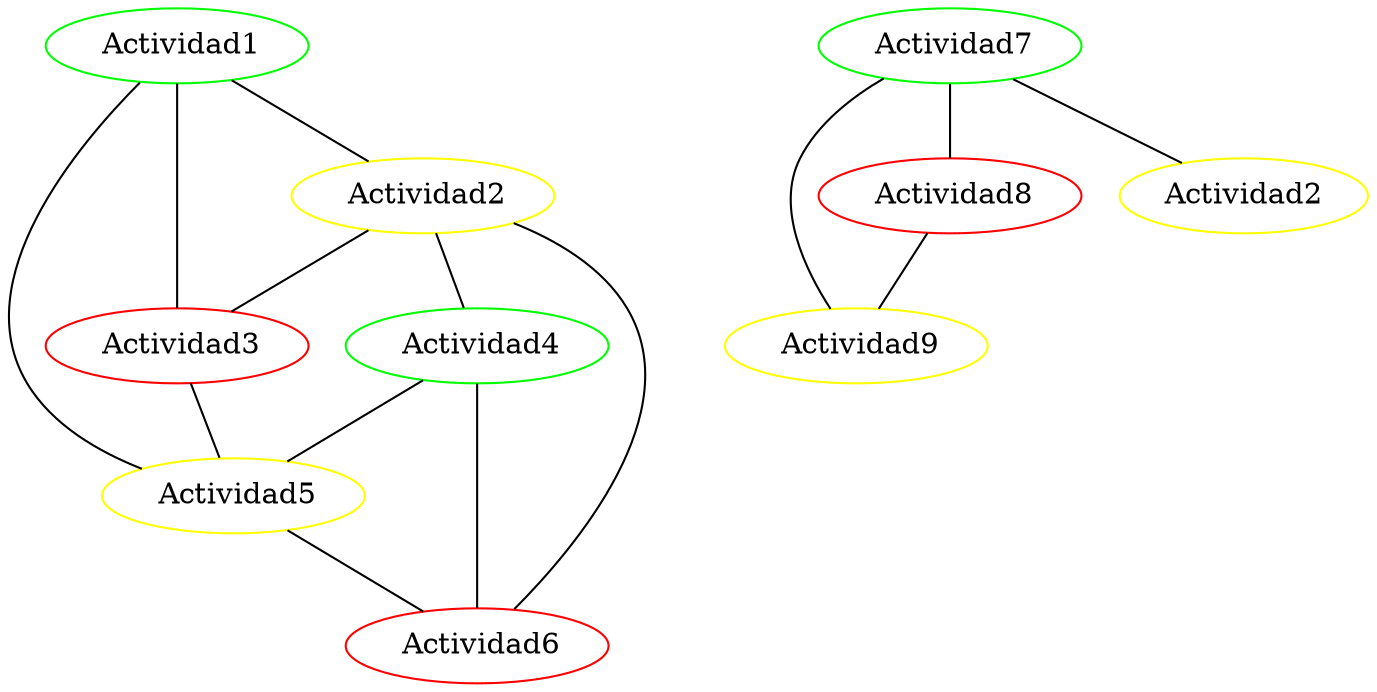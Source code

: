 strict graph G {
  1 [ color="green" label=" Actividad1" ];
  2 [ color="yellow" label=" Actividad2" ];
  3 [ color="red" label=" Actividad3" ];
  4 [ color="yellow" label=" Actividad5" ];
  5 [ color="green" label=" Actividad4" ];
  6 [ color="red" label=" Actividad6" ];
  7 [ color="green" label=" Actividad7" ];
  8 [ color="yellow" label=" Actividad9" ];
  9 [ color="red" label=" Actividad8" ];
  10 [ color="yellow" label="Actividad2" ];
  1 -- 2 [ color="black" ];
  1 -- 3 [ color="black" ];
  2 -- 3 [ color="black" ];
  1 -- 4 [ color="black" ];
  3 -- 4 [ color="black" ];
  2 -- 5 [ color="black" ];
  2 -- 6 [ color="black" ];
  5 -- 6 [ color="black" ];
  5 -- 4 [ color="black" ];
  4 -- 6 [ color="black" ];
  7 -- 8 [ color="black" ];
  9 -- 8 [ color="black" ];
  7 -- 9 [ color="black" ];
  7 -- 10 [ color="black" ];
}
